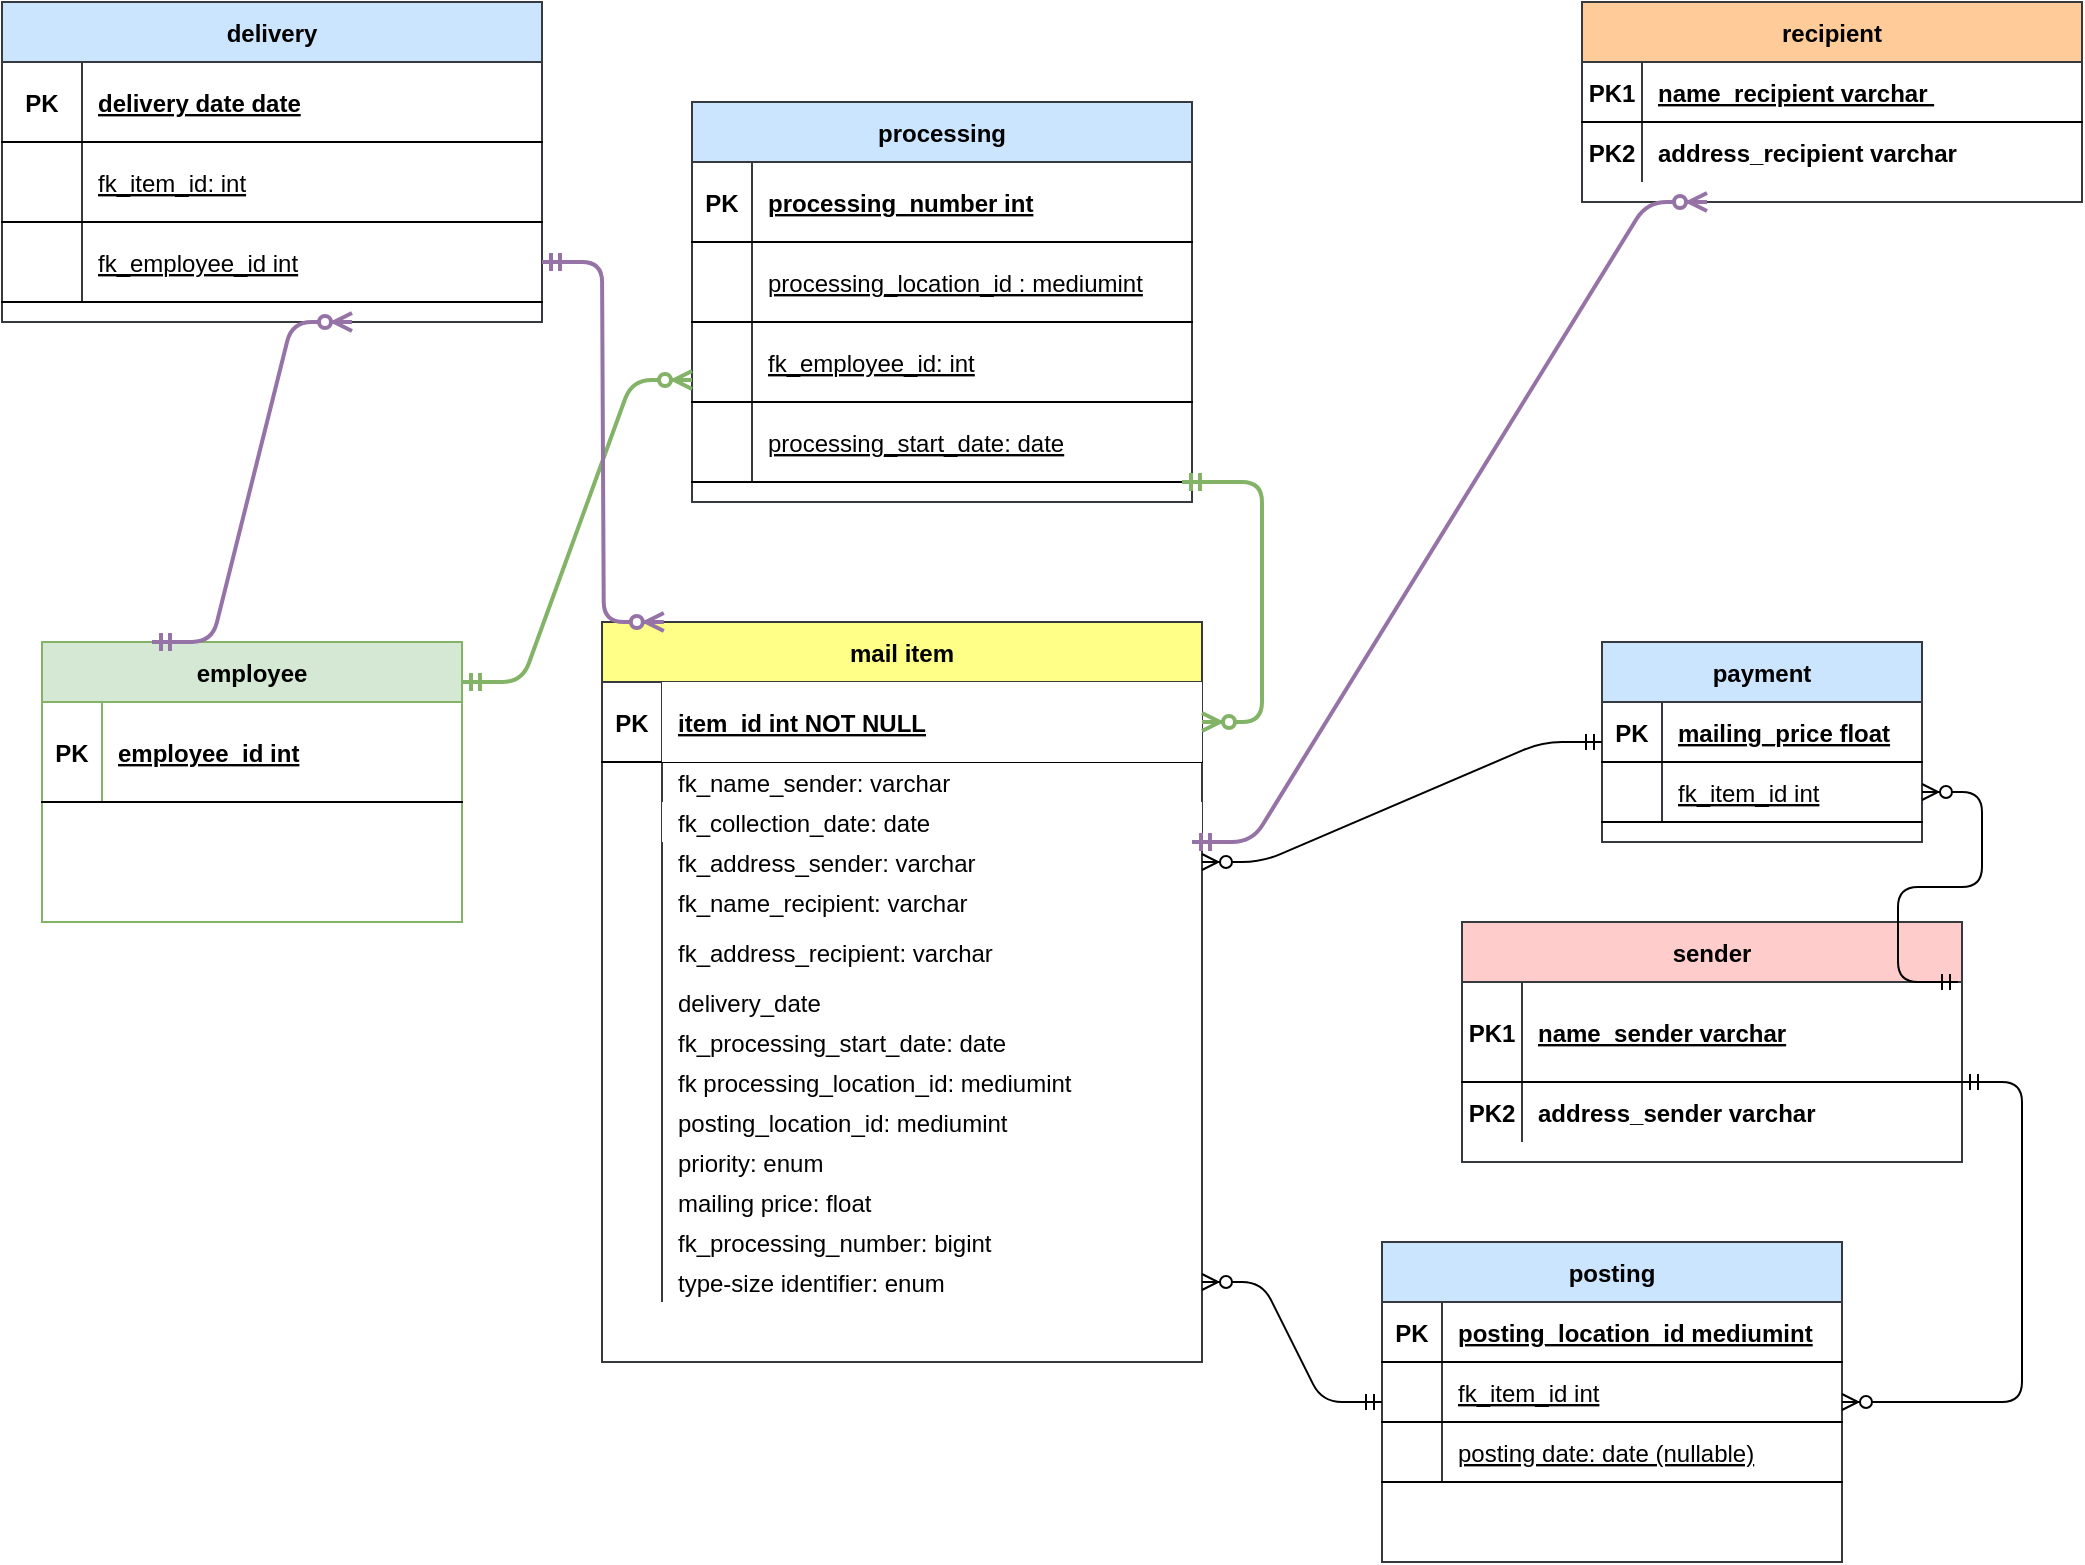 <mxfile version="13.6.2" type="device"><diagram id="R2lEEEUBdFMjLlhIrx00" name="Page-1"><mxGraphModel dx="868" dy="492" grid="1" gridSize="10" guides="1" tooltips="1" connect="1" arrows="1" fold="1" page="1" pageScale="1" pageWidth="1100" pageHeight="850" math="0" shadow="0" extFonts="Permanent Marker^https://fonts.googleapis.com/css?family=Permanent+Marker"><root><mxCell id="0"/><mxCell id="1" parent="0"/><mxCell id="BK38zygmO4a3XmJDNrpy-70" value="delivery" style="shape=table;startSize=30;container=1;collapsible=1;childLayout=tableLayout;fixedRows=1;rowLines=0;fontStyle=1;align=center;resizeLast=1;fillColor=#cce5ff;strokeColor=#36393d;" parent="1" vertex="1"><mxGeometry x="30" y="50" width="270" height="160" as="geometry"/></mxCell><mxCell id="BK38zygmO4a3XmJDNrpy-71" value="" style="shape=partialRectangle;collapsible=0;dropTarget=0;pointerEvents=0;fillColor=none;points=[[0,0.5],[1,0.5]];portConstraint=eastwest;top=0;left=0;right=0;bottom=1;" parent="BK38zygmO4a3XmJDNrpy-70" vertex="1"><mxGeometry y="30" width="270" height="40" as="geometry"/></mxCell><mxCell id="BK38zygmO4a3XmJDNrpy-72" value="PK" style="shape=partialRectangle;overflow=hidden;connectable=0;fillColor=none;top=0;left=0;bottom=0;right=0;fontStyle=1;" parent="BK38zygmO4a3XmJDNrpy-71" vertex="1"><mxGeometry width="40" height="40" as="geometry"/></mxCell><mxCell id="BK38zygmO4a3XmJDNrpy-73" value="delivery date date" style="shape=partialRectangle;overflow=hidden;connectable=0;fillColor=none;top=0;left=0;bottom=0;right=0;align=left;spacingLeft=6;fontStyle=5;" parent="BK38zygmO4a3XmJDNrpy-71" vertex="1"><mxGeometry x="40" width="230" height="40" as="geometry"/></mxCell><mxCell id="pN4cOaqrdixhjaZD2MsB-4" value="" style="shape=partialRectangle;collapsible=0;dropTarget=0;pointerEvents=0;fillColor=none;points=[[0,0.5],[1,0.5]];portConstraint=eastwest;top=0;left=0;right=0;bottom=1;" parent="BK38zygmO4a3XmJDNrpy-70" vertex="1"><mxGeometry y="70" width="270" height="40" as="geometry"/></mxCell><mxCell id="pN4cOaqrdixhjaZD2MsB-5" value="" style="shape=partialRectangle;overflow=hidden;connectable=0;fillColor=none;top=0;left=0;bottom=0;right=0;fontStyle=1;" parent="pN4cOaqrdixhjaZD2MsB-4" vertex="1"><mxGeometry width="40" height="40" as="geometry"/></mxCell><mxCell id="pN4cOaqrdixhjaZD2MsB-6" value="fk_item_id: int" style="shape=partialRectangle;overflow=hidden;connectable=0;fillColor=none;top=0;left=0;bottom=0;right=0;align=left;spacingLeft=6;fontStyle=4;" parent="pN4cOaqrdixhjaZD2MsB-4" vertex="1"><mxGeometry x="40" width="230" height="40" as="geometry"/></mxCell><mxCell id="pN4cOaqrdixhjaZD2MsB-7" value="" style="shape=partialRectangle;collapsible=0;dropTarget=0;pointerEvents=0;fillColor=none;points=[[0,0.5],[1,0.5]];portConstraint=eastwest;top=0;left=0;right=0;bottom=1;" parent="BK38zygmO4a3XmJDNrpy-70" vertex="1"><mxGeometry y="110" width="270" height="40" as="geometry"/></mxCell><mxCell id="pN4cOaqrdixhjaZD2MsB-8" value="" style="shape=partialRectangle;overflow=hidden;connectable=0;fillColor=none;top=0;left=0;bottom=0;right=0;fontStyle=1;" parent="pN4cOaqrdixhjaZD2MsB-7" vertex="1"><mxGeometry width="40" height="40" as="geometry"/></mxCell><mxCell id="pN4cOaqrdixhjaZD2MsB-9" value="fk_employee_id int" style="shape=partialRectangle;overflow=hidden;connectable=0;fillColor=none;top=0;left=0;bottom=0;right=0;align=left;spacingLeft=6;fontStyle=4;" parent="pN4cOaqrdixhjaZD2MsB-7" vertex="1"><mxGeometry x="40" width="230" height="40" as="geometry"/></mxCell><mxCell id="C-vyLk0tnHw3VtMMgP7b-2" value="recipient" style="shape=table;startSize=30;container=1;collapsible=1;childLayout=tableLayout;fixedRows=1;rowLines=0;fontStyle=1;align=center;resizeLast=1;fillColor=#ffcc99;strokeColor=#36393d;" parent="1" vertex="1"><mxGeometry x="820" y="50" width="250" height="100" as="geometry"/></mxCell><mxCell id="C-vyLk0tnHw3VtMMgP7b-3" value="" style="shape=partialRectangle;collapsible=0;dropTarget=0;pointerEvents=0;fillColor=none;points=[[0,0.5],[1,0.5]];portConstraint=eastwest;top=0;left=0;right=0;bottom=1;" parent="C-vyLk0tnHw3VtMMgP7b-2" vertex="1"><mxGeometry y="30" width="250" height="30" as="geometry"/></mxCell><mxCell id="C-vyLk0tnHw3VtMMgP7b-4" value="PK1" style="shape=partialRectangle;overflow=hidden;connectable=0;fillColor=none;top=0;left=0;bottom=0;right=0;fontStyle=1;" parent="C-vyLk0tnHw3VtMMgP7b-3" vertex="1"><mxGeometry width="30" height="30" as="geometry"/></mxCell><mxCell id="C-vyLk0tnHw3VtMMgP7b-5" value="name_recipient varchar " style="shape=partialRectangle;overflow=hidden;connectable=0;fillColor=none;top=0;left=0;bottom=0;right=0;align=left;spacingLeft=6;fontStyle=5;" parent="C-vyLk0tnHw3VtMMgP7b-3" vertex="1"><mxGeometry x="30" width="220" height="30" as="geometry"/></mxCell><mxCell id="C-vyLk0tnHw3VtMMgP7b-6" value="" style="shape=partialRectangle;collapsible=0;dropTarget=0;pointerEvents=0;fillColor=none;points=[[0,0.5],[1,0.5]];portConstraint=eastwest;top=0;left=0;right=0;bottom=0;" parent="C-vyLk0tnHw3VtMMgP7b-2" vertex="1"><mxGeometry y="60" width="250" height="30" as="geometry"/></mxCell><mxCell id="C-vyLk0tnHw3VtMMgP7b-7" value="PK2" style="shape=partialRectangle;overflow=hidden;connectable=0;fillColor=none;top=0;left=0;bottom=0;right=0;fontStyle=1" parent="C-vyLk0tnHw3VtMMgP7b-6" vertex="1"><mxGeometry width="30" height="30" as="geometry"/></mxCell><mxCell id="C-vyLk0tnHw3VtMMgP7b-8" value="address_recipient varchar" style="shape=partialRectangle;overflow=hidden;connectable=0;fillColor=none;top=0;left=0;bottom=0;right=0;align=left;spacingLeft=6;fontStyle=1" parent="C-vyLk0tnHw3VtMMgP7b-6" vertex="1"><mxGeometry x="30" width="220" height="30" as="geometry"/></mxCell><mxCell id="C-vyLk0tnHw3VtMMgP7b-13" value="sender" style="shape=table;startSize=30;container=1;collapsible=1;childLayout=tableLayout;fixedRows=1;rowLines=0;fontStyle=1;align=center;resizeLast=1;flipH=1;fillColor=#ffcccc;strokeColor=#36393d;" parent="1" vertex="1"><mxGeometry x="760" y="510" width="250" height="120" as="geometry"/></mxCell><mxCell id="C-vyLk0tnHw3VtMMgP7b-14" value="" style="shape=partialRectangle;collapsible=0;dropTarget=0;pointerEvents=0;fillColor=none;points=[[0,0.5],[1,0.5]];portConstraint=eastwest;top=0;left=0;right=0;bottom=1;" parent="C-vyLk0tnHw3VtMMgP7b-13" vertex="1"><mxGeometry y="30" width="250" height="50" as="geometry"/></mxCell><mxCell id="C-vyLk0tnHw3VtMMgP7b-15" value="PK1" style="shape=partialRectangle;overflow=hidden;connectable=0;fillColor=none;top=0;left=0;bottom=0;right=0;fontStyle=1;" parent="C-vyLk0tnHw3VtMMgP7b-14" vertex="1"><mxGeometry width="30" height="50" as="geometry"/></mxCell><mxCell id="C-vyLk0tnHw3VtMMgP7b-16" value="name_sender varchar" style="shape=partialRectangle;overflow=hidden;connectable=0;fillColor=none;top=0;left=0;bottom=0;right=0;align=left;spacingLeft=6;fontStyle=5;" parent="C-vyLk0tnHw3VtMMgP7b-14" vertex="1"><mxGeometry x="30" width="220" height="50" as="geometry"/></mxCell><mxCell id="C-vyLk0tnHw3VtMMgP7b-17" value="" style="shape=partialRectangle;collapsible=0;dropTarget=0;pointerEvents=0;fillColor=none;points=[[0,0.5],[1,0.5]];portConstraint=eastwest;top=0;left=0;right=0;bottom=0;fontStyle=1" parent="C-vyLk0tnHw3VtMMgP7b-13" vertex="1"><mxGeometry y="80" width="250" height="30" as="geometry"/></mxCell><mxCell id="C-vyLk0tnHw3VtMMgP7b-18" value="PK2" style="shape=partialRectangle;overflow=hidden;connectable=0;fillColor=none;top=0;left=0;bottom=0;right=0;fontStyle=1" parent="C-vyLk0tnHw3VtMMgP7b-17" vertex="1"><mxGeometry width="30" height="30" as="geometry"/></mxCell><mxCell id="C-vyLk0tnHw3VtMMgP7b-19" value="address_sender varchar" style="shape=partialRectangle;overflow=hidden;connectable=0;fillColor=none;top=0;left=0;bottom=0;right=0;align=left;spacingLeft=6;fontStyle=1" parent="C-vyLk0tnHw3VtMMgP7b-17" vertex="1"><mxGeometry x="30" width="220" height="30" as="geometry"/></mxCell><mxCell id="BK38zygmO4a3XmJDNrpy-66" value="processing" style="shape=table;startSize=30;container=1;collapsible=1;childLayout=tableLayout;fixedRows=1;rowLines=0;fontStyle=1;align=center;resizeLast=1;fillColor=#cce5ff;strokeColor=#36393d;" parent="1" vertex="1"><mxGeometry x="375" y="100" width="250" height="200" as="geometry"/></mxCell><mxCell id="BK38zygmO4a3XmJDNrpy-67" value="" style="shape=partialRectangle;collapsible=0;dropTarget=0;pointerEvents=0;fillColor=none;points=[[0,0.5],[1,0.5]];portConstraint=eastwest;top=0;left=0;right=0;bottom=1;" parent="BK38zygmO4a3XmJDNrpy-66" vertex="1"><mxGeometry y="30" width="250" height="40" as="geometry"/></mxCell><mxCell id="BK38zygmO4a3XmJDNrpy-68" value="PK" style="shape=partialRectangle;overflow=hidden;connectable=0;fillColor=none;top=0;left=0;bottom=0;right=0;fontStyle=1;" parent="BK38zygmO4a3XmJDNrpy-67" vertex="1"><mxGeometry width="30" height="40" as="geometry"/></mxCell><mxCell id="BK38zygmO4a3XmJDNrpy-69" value="processing_number int" style="shape=partialRectangle;overflow=hidden;connectable=0;fillColor=none;top=0;left=0;bottom=0;right=0;align=left;spacingLeft=6;fontStyle=5;" parent="BK38zygmO4a3XmJDNrpy-67" vertex="1"><mxGeometry x="30" width="220" height="40" as="geometry"/></mxCell><mxCell id="pN4cOaqrdixhjaZD2MsB-16" value="" style="shape=partialRectangle;collapsible=0;dropTarget=0;pointerEvents=0;fillColor=none;points=[[0,0.5],[1,0.5]];portConstraint=eastwest;top=0;left=0;right=0;bottom=1;fontStyle=0" parent="BK38zygmO4a3XmJDNrpy-66" vertex="1"><mxGeometry y="70" width="250" height="40" as="geometry"/></mxCell><mxCell id="pN4cOaqrdixhjaZD2MsB-17" value="" style="shape=partialRectangle;overflow=hidden;connectable=0;fillColor=none;top=0;left=0;bottom=0;right=0;fontStyle=1;" parent="pN4cOaqrdixhjaZD2MsB-16" vertex="1"><mxGeometry width="30" height="40" as="geometry"/></mxCell><mxCell id="pN4cOaqrdixhjaZD2MsB-18" value="processing_location_id : mediumint" style="shape=partialRectangle;overflow=hidden;connectable=0;fillColor=none;top=0;left=0;bottom=0;right=0;align=left;spacingLeft=6;fontStyle=4;" parent="pN4cOaqrdixhjaZD2MsB-16" vertex="1"><mxGeometry x="30" width="220" height="40" as="geometry"/></mxCell><mxCell id="pN4cOaqrdixhjaZD2MsB-19" value="" style="shape=partialRectangle;collapsible=0;dropTarget=0;pointerEvents=0;fillColor=none;points=[[0,0.5],[1,0.5]];portConstraint=eastwest;top=0;left=0;right=0;bottom=1;" parent="BK38zygmO4a3XmJDNrpy-66" vertex="1"><mxGeometry y="110" width="250" height="40" as="geometry"/></mxCell><mxCell id="pN4cOaqrdixhjaZD2MsB-20" value="" style="shape=partialRectangle;overflow=hidden;connectable=0;fillColor=none;top=0;left=0;bottom=0;right=0;fontStyle=1;" parent="pN4cOaqrdixhjaZD2MsB-19" vertex="1"><mxGeometry width="30" height="40" as="geometry"/></mxCell><mxCell id="pN4cOaqrdixhjaZD2MsB-21" value="fk_employee_id: int" style="shape=partialRectangle;overflow=hidden;connectable=0;fillColor=none;top=0;left=0;bottom=0;right=0;align=left;spacingLeft=6;fontStyle=4;" parent="pN4cOaqrdixhjaZD2MsB-19" vertex="1"><mxGeometry x="30" width="220" height="40" as="geometry"/></mxCell><mxCell id="pN4cOaqrdixhjaZD2MsB-22" value="" style="shape=partialRectangle;collapsible=0;dropTarget=0;pointerEvents=0;fillColor=none;points=[[0,0.5],[1,0.5]];portConstraint=eastwest;top=0;left=0;right=0;bottom=1;" parent="BK38zygmO4a3XmJDNrpy-66" vertex="1"><mxGeometry y="150" width="250" height="40" as="geometry"/></mxCell><mxCell id="pN4cOaqrdixhjaZD2MsB-23" value="" style="shape=partialRectangle;overflow=hidden;connectable=0;fillColor=none;top=0;left=0;bottom=0;right=0;fontStyle=1;" parent="pN4cOaqrdixhjaZD2MsB-22" vertex="1"><mxGeometry width="30" height="40" as="geometry"/></mxCell><mxCell id="pN4cOaqrdixhjaZD2MsB-24" value="processing_start_date: date" style="shape=partialRectangle;overflow=hidden;connectable=0;fillColor=none;top=0;left=0;bottom=0;right=0;align=left;spacingLeft=6;fontStyle=4;" parent="pN4cOaqrdixhjaZD2MsB-22" vertex="1"><mxGeometry x="30" width="220" height="40" as="geometry"/></mxCell><mxCell id="BK38zygmO4a3XmJDNrpy-1" value="employee" style="shape=table;startSize=30;container=1;collapsible=1;childLayout=tableLayout;fixedRows=1;rowLines=0;fontStyle=1;align=center;resizeLast=1;fillColor=#d5e8d4;strokeColor=#82b366;" parent="1" vertex="1"><mxGeometry x="50" y="370" width="210" height="140" as="geometry"/></mxCell><mxCell id="BK38zygmO4a3XmJDNrpy-2" value="" style="shape=partialRectangle;collapsible=0;dropTarget=0;pointerEvents=0;fillColor=none;points=[[0,0.5],[1,0.5]];portConstraint=eastwest;top=0;left=0;right=0;bottom=1;" parent="BK38zygmO4a3XmJDNrpy-1" vertex="1"><mxGeometry y="30" width="210" height="50" as="geometry"/></mxCell><mxCell id="BK38zygmO4a3XmJDNrpy-3" value="PK" style="shape=partialRectangle;overflow=hidden;connectable=0;fillColor=none;top=0;left=0;bottom=0;right=0;fontStyle=1;" parent="BK38zygmO4a3XmJDNrpy-2" vertex="1"><mxGeometry width="30" height="50" as="geometry"/></mxCell><mxCell id="BK38zygmO4a3XmJDNrpy-4" value="employee_id int" style="shape=partialRectangle;overflow=hidden;connectable=0;fillColor=none;top=0;left=0;bottom=0;right=0;align=left;spacingLeft=6;fontStyle=5;" parent="BK38zygmO4a3XmJDNrpy-2" vertex="1"><mxGeometry x="30" width="180" height="50" as="geometry"/></mxCell><mxCell id="pN4cOaqrdixhjaZD2MsB-28" value="payment" style="shape=table;startSize=30;container=1;collapsible=1;childLayout=tableLayout;fixedRows=1;rowLines=0;fontStyle=1;align=center;resizeLast=1;fillColor=#cce5ff;strokeColor=#36393d;" parent="1" vertex="1"><mxGeometry x="830" y="370" width="160" height="100" as="geometry"/></mxCell><mxCell id="pN4cOaqrdixhjaZD2MsB-29" value="" style="shape=partialRectangle;collapsible=0;dropTarget=0;pointerEvents=0;fillColor=none;points=[[0,0.5],[1,0.5]];portConstraint=eastwest;top=0;left=0;right=0;bottom=1;" parent="pN4cOaqrdixhjaZD2MsB-28" vertex="1"><mxGeometry y="30" width="160" height="30" as="geometry"/></mxCell><mxCell id="pN4cOaqrdixhjaZD2MsB-30" value="PK" style="shape=partialRectangle;overflow=hidden;connectable=0;fillColor=none;top=0;left=0;bottom=0;right=0;fontStyle=1;" parent="pN4cOaqrdixhjaZD2MsB-29" vertex="1"><mxGeometry width="30" height="30" as="geometry"/></mxCell><mxCell id="pN4cOaqrdixhjaZD2MsB-31" value="mailing_price float" style="shape=partialRectangle;overflow=hidden;connectable=0;fillColor=none;top=0;left=0;bottom=0;right=0;align=left;spacingLeft=6;fontStyle=5;" parent="pN4cOaqrdixhjaZD2MsB-29" vertex="1"><mxGeometry x="30" width="130" height="30" as="geometry"/></mxCell><mxCell id="pN4cOaqrdixhjaZD2MsB-32" value="" style="shape=partialRectangle;collapsible=0;dropTarget=0;pointerEvents=0;fillColor=none;points=[[0,0.5],[1,0.5]];portConstraint=eastwest;top=0;left=0;right=0;bottom=1;" parent="pN4cOaqrdixhjaZD2MsB-28" vertex="1"><mxGeometry y="60" width="160" height="30" as="geometry"/></mxCell><mxCell id="pN4cOaqrdixhjaZD2MsB-33" value="" style="shape=partialRectangle;overflow=hidden;connectable=0;fillColor=none;top=0;left=0;bottom=0;right=0;fontStyle=1;" parent="pN4cOaqrdixhjaZD2MsB-32" vertex="1"><mxGeometry width="30" height="30" as="geometry"/></mxCell><mxCell id="pN4cOaqrdixhjaZD2MsB-34" value="fk_item_id int" style="shape=partialRectangle;overflow=hidden;connectable=0;fillColor=none;top=0;left=0;bottom=0;right=0;align=left;spacingLeft=6;fontStyle=4;" parent="pN4cOaqrdixhjaZD2MsB-32" vertex="1"><mxGeometry x="30" width="130" height="30" as="geometry"/></mxCell><mxCell id="pN4cOaqrdixhjaZD2MsB-35" value="posting" style="shape=table;startSize=30;container=1;collapsible=1;childLayout=tableLayout;fixedRows=1;rowLines=0;fontStyle=1;align=center;resizeLast=1;fillColor=#cce5ff;strokeColor=#36393d;" parent="1" vertex="1"><mxGeometry x="720" y="670" width="230" height="160" as="geometry"/></mxCell><mxCell id="pN4cOaqrdixhjaZD2MsB-36" value="" style="shape=partialRectangle;collapsible=0;dropTarget=0;pointerEvents=0;fillColor=none;points=[[0,0.5],[1,0.5]];portConstraint=eastwest;top=0;left=0;right=0;bottom=1;" parent="pN4cOaqrdixhjaZD2MsB-35" vertex="1"><mxGeometry y="30" width="230" height="30" as="geometry"/></mxCell><mxCell id="pN4cOaqrdixhjaZD2MsB-37" value="PK" style="shape=partialRectangle;overflow=hidden;connectable=0;fillColor=none;top=0;left=0;bottom=0;right=0;fontStyle=1;" parent="pN4cOaqrdixhjaZD2MsB-36" vertex="1"><mxGeometry width="30" height="30" as="geometry"/></mxCell><mxCell id="pN4cOaqrdixhjaZD2MsB-38" value="posting_location_id mediumint" style="shape=partialRectangle;overflow=hidden;connectable=0;fillColor=none;top=0;left=0;bottom=0;right=0;align=left;spacingLeft=6;fontStyle=5;" parent="pN4cOaqrdixhjaZD2MsB-36" vertex="1"><mxGeometry x="30" width="200" height="30" as="geometry"/></mxCell><mxCell id="pN4cOaqrdixhjaZD2MsB-39" value="" style="shape=partialRectangle;collapsible=0;dropTarget=0;pointerEvents=0;fillColor=none;points=[[0,0.5],[1,0.5]];portConstraint=eastwest;top=0;left=0;right=0;bottom=1;" parent="pN4cOaqrdixhjaZD2MsB-35" vertex="1"><mxGeometry y="60" width="230" height="30" as="geometry"/></mxCell><mxCell id="pN4cOaqrdixhjaZD2MsB-40" value="" style="shape=partialRectangle;overflow=hidden;connectable=0;fillColor=none;top=0;left=0;bottom=0;right=0;fontStyle=1;" parent="pN4cOaqrdixhjaZD2MsB-39" vertex="1"><mxGeometry width="30" height="30" as="geometry"/></mxCell><mxCell id="pN4cOaqrdixhjaZD2MsB-41" value="fk_item_id int" style="shape=partialRectangle;overflow=hidden;connectable=0;fillColor=none;top=0;left=0;bottom=0;right=0;align=left;spacingLeft=6;fontStyle=4;" parent="pN4cOaqrdixhjaZD2MsB-39" vertex="1"><mxGeometry x="30" width="200" height="30" as="geometry"/></mxCell><mxCell id="pN4cOaqrdixhjaZD2MsB-42" value="" style="shape=partialRectangle;collapsible=0;dropTarget=0;pointerEvents=0;fillColor=none;points=[[0,0.5],[1,0.5]];portConstraint=eastwest;top=0;left=0;right=0;bottom=1;" parent="pN4cOaqrdixhjaZD2MsB-35" vertex="1"><mxGeometry y="90" width="230" height="30" as="geometry"/></mxCell><mxCell id="pN4cOaqrdixhjaZD2MsB-43" value="" style="shape=partialRectangle;overflow=hidden;connectable=0;fillColor=none;top=0;left=0;bottom=0;right=0;fontStyle=1;" parent="pN4cOaqrdixhjaZD2MsB-42" vertex="1"><mxGeometry width="30" height="30" as="geometry"/></mxCell><mxCell id="pN4cOaqrdixhjaZD2MsB-44" value="posting date: date (nullable)" style="shape=partialRectangle;overflow=hidden;connectable=0;fillColor=none;top=0;left=0;bottom=0;right=0;align=left;spacingLeft=6;fontStyle=4;" parent="pN4cOaqrdixhjaZD2MsB-42" vertex="1"><mxGeometry x="30" width="200" height="30" as="geometry"/></mxCell><mxCell id="C-vyLk0tnHw3VtMMgP7b-23" value="mail item" style="shape=table;startSize=30;container=1;collapsible=1;childLayout=tableLayout;fixedRows=1;rowLines=0;fontStyle=1;align=center;resizeLast=1;fillColor=#ffff88;strokeColor=#36393d;" parent="1" vertex="1"><mxGeometry x="330" y="360" width="300" height="370" as="geometry"/></mxCell><mxCell id="C-vyLk0tnHw3VtMMgP7b-24" value="" style="shape=partialRectangle;collapsible=0;dropTarget=0;pointerEvents=0;fillColor=none;points=[[0,0.5],[1,0.5]];portConstraint=eastwest;top=0;left=0;right=0;bottom=1;" parent="C-vyLk0tnHw3VtMMgP7b-23" vertex="1"><mxGeometry y="30" width="300" height="40" as="geometry"/></mxCell><mxCell id="C-vyLk0tnHw3VtMMgP7b-25" value="PK" style="shape=partialRectangle;overflow=hidden;connectable=0;fillColor=none;top=0;left=0;bottom=0;right=0;fontStyle=1;" parent="C-vyLk0tnHw3VtMMgP7b-24" vertex="1"><mxGeometry width="30" height="40" as="geometry"/></mxCell><mxCell id="C-vyLk0tnHw3VtMMgP7b-26" value="item_id int NOT NULL " style="shape=partialRectangle;overflow=hidden;connectable=0;top=0;left=0;bottom=0;right=0;align=left;spacingLeft=6;fontStyle=5;" parent="C-vyLk0tnHw3VtMMgP7b-24" vertex="1"><mxGeometry x="30" width="270" height="40" as="geometry"/></mxCell><mxCell id="C-vyLk0tnHw3VtMMgP7b-27" value="" style="shape=partialRectangle;collapsible=0;dropTarget=0;pointerEvents=0;fillColor=none;points=[[0,0.5],[1,0.5]];portConstraint=eastwest;top=0;left=0;right=0;bottom=0;" parent="C-vyLk0tnHw3VtMMgP7b-23" vertex="1"><mxGeometry y="70" width="300" height="20" as="geometry"/></mxCell><mxCell id="C-vyLk0tnHw3VtMMgP7b-28" value="" style="shape=partialRectangle;overflow=hidden;connectable=0;fillColor=none;top=0;left=0;bottom=0;right=0;" parent="C-vyLk0tnHw3VtMMgP7b-27" vertex="1"><mxGeometry width="30" height="20" as="geometry"/></mxCell><mxCell id="C-vyLk0tnHw3VtMMgP7b-29" value="fk_name_sender: varchar" style="shape=partialRectangle;overflow=hidden;connectable=0;fillColor=none;top=0;left=0;bottom=0;right=0;align=left;spacingLeft=6;strokeColor=#FFFF99;" parent="C-vyLk0tnHw3VtMMgP7b-27" vertex="1"><mxGeometry x="30" width="270" height="20" as="geometry"/></mxCell><mxCell id="BK38zygmO4a3XmJDNrpy-11" value="" style="shape=partialRectangle;collapsible=0;dropTarget=0;pointerEvents=0;fillColor=none;points=[[0,0.5],[1,0.5]];portConstraint=eastwest;top=0;left=0;right=0;bottom=0;" parent="C-vyLk0tnHw3VtMMgP7b-23" vertex="1"><mxGeometry y="90" width="300" height="20" as="geometry"/></mxCell><mxCell id="BK38zygmO4a3XmJDNrpy-12" value="" style="shape=partialRectangle;overflow=hidden;connectable=0;fillColor=none;top=0;left=0;bottom=0;right=0;" parent="BK38zygmO4a3XmJDNrpy-11" vertex="1"><mxGeometry width="30" height="20" as="geometry"/></mxCell><mxCell id="BK38zygmO4a3XmJDNrpy-13" value="fk_collection_date: date" style="shape=partialRectangle;overflow=hidden;connectable=0;top=0;left=0;bottom=0;right=0;align=left;spacingLeft=6;" parent="BK38zygmO4a3XmJDNrpy-11" vertex="1"><mxGeometry x="30" width="270" height="20" as="geometry"/></mxCell><mxCell id="BK38zygmO4a3XmJDNrpy-26" value="" style="shape=partialRectangle;collapsible=0;dropTarget=0;pointerEvents=0;fillColor=none;points=[[0,0.5],[1,0.5]];portConstraint=eastwest;top=0;left=0;right=0;bottom=0;" parent="C-vyLk0tnHw3VtMMgP7b-23" vertex="1"><mxGeometry y="110" width="300" height="20" as="geometry"/></mxCell><mxCell id="BK38zygmO4a3XmJDNrpy-27" value="" style="shape=partialRectangle;overflow=hidden;connectable=0;fillColor=none;top=0;left=0;bottom=0;right=0;" parent="BK38zygmO4a3XmJDNrpy-26" vertex="1"><mxGeometry width="30" height="20" as="geometry"/></mxCell><mxCell id="BK38zygmO4a3XmJDNrpy-28" value="fk_address_sender: varchar" style="shape=partialRectangle;overflow=hidden;connectable=0;fillColor=none;top=0;left=0;bottom=0;right=0;align=left;spacingLeft=6;" parent="BK38zygmO4a3XmJDNrpy-26" vertex="1"><mxGeometry x="30" width="270" height="20" as="geometry"/></mxCell><mxCell id="BK38zygmO4a3XmJDNrpy-29" value="" style="shape=partialRectangle;collapsible=0;dropTarget=0;pointerEvents=0;fillColor=none;points=[[0,0.5],[1,0.5]];portConstraint=eastwest;top=0;left=0;right=0;bottom=0;" parent="C-vyLk0tnHw3VtMMgP7b-23" vertex="1"><mxGeometry y="130" width="300" height="20" as="geometry"/></mxCell><mxCell id="BK38zygmO4a3XmJDNrpy-30" value="" style="shape=partialRectangle;overflow=hidden;connectable=0;fillColor=none;top=0;left=0;bottom=0;right=0;" parent="BK38zygmO4a3XmJDNrpy-29" vertex="1"><mxGeometry width="30" height="20" as="geometry"/></mxCell><mxCell id="BK38zygmO4a3XmJDNrpy-31" value="fk_name_recipient: varchar" style="shape=partialRectangle;overflow=hidden;connectable=0;fillColor=none;top=0;left=0;bottom=0;right=0;align=left;spacingLeft=6;" parent="BK38zygmO4a3XmJDNrpy-29" vertex="1"><mxGeometry x="30" width="270" height="20" as="geometry"/></mxCell><mxCell id="BK38zygmO4a3XmJDNrpy-32" value="" style="shape=partialRectangle;collapsible=0;dropTarget=0;pointerEvents=0;fillColor=none;points=[[0,0.5],[1,0.5]];portConstraint=eastwest;top=0;left=0;right=0;bottom=0;" parent="C-vyLk0tnHw3VtMMgP7b-23" vertex="1"><mxGeometry y="150" width="300" height="30" as="geometry"/></mxCell><mxCell id="BK38zygmO4a3XmJDNrpy-33" value="" style="shape=partialRectangle;overflow=hidden;connectable=0;fillColor=none;top=0;left=0;bottom=0;right=0;" parent="BK38zygmO4a3XmJDNrpy-32" vertex="1"><mxGeometry width="30" height="30" as="geometry"/></mxCell><mxCell id="BK38zygmO4a3XmJDNrpy-34" value="fk_address_recipient: varchar" style="shape=partialRectangle;overflow=hidden;connectable=0;fillColor=none;top=0;left=0;bottom=0;right=0;align=left;spacingLeft=6;strokeColor=#FFFF99;" parent="BK38zygmO4a3XmJDNrpy-32" vertex="1"><mxGeometry x="30" width="270" height="30" as="geometry"/></mxCell><mxCell id="BK38zygmO4a3XmJDNrpy-35" value="" style="shape=partialRectangle;collapsible=0;dropTarget=0;pointerEvents=0;fillColor=none;points=[[0,0.5],[1,0.5]];portConstraint=eastwest;top=0;left=0;right=0;bottom=0;" parent="C-vyLk0tnHw3VtMMgP7b-23" vertex="1"><mxGeometry y="180" width="300" height="20" as="geometry"/></mxCell><mxCell id="BK38zygmO4a3XmJDNrpy-36" value="" style="shape=partialRectangle;overflow=hidden;connectable=0;fillColor=none;top=0;left=0;bottom=0;right=0;" parent="BK38zygmO4a3XmJDNrpy-35" vertex="1"><mxGeometry width="30" height="20" as="geometry"/></mxCell><mxCell id="BK38zygmO4a3XmJDNrpy-37" value="delivery_date" style="shape=partialRectangle;overflow=hidden;connectable=0;fillColor=none;top=0;left=0;bottom=0;right=0;align=left;spacingLeft=6;strokeColor=#FFFF99;" parent="BK38zygmO4a3XmJDNrpy-35" vertex="1"><mxGeometry x="30" width="270" height="20" as="geometry"/></mxCell><mxCell id="BK38zygmO4a3XmJDNrpy-38" value="" style="shape=partialRectangle;collapsible=0;dropTarget=0;pointerEvents=0;fillColor=none;points=[[0,0.5],[1,0.5]];portConstraint=eastwest;top=0;left=0;right=0;bottom=0;" parent="C-vyLk0tnHw3VtMMgP7b-23" vertex="1"><mxGeometry y="200" width="300" height="20" as="geometry"/></mxCell><mxCell id="BK38zygmO4a3XmJDNrpy-39" value="" style="shape=partialRectangle;overflow=hidden;connectable=0;fillColor=none;top=0;left=0;bottom=0;right=0;" parent="BK38zygmO4a3XmJDNrpy-38" vertex="1"><mxGeometry width="30" height="20" as="geometry"/></mxCell><mxCell id="BK38zygmO4a3XmJDNrpy-40" value="fk_processing_start_date: date" style="shape=partialRectangle;overflow=hidden;connectable=0;fillColor=none;top=0;left=0;bottom=0;right=0;align=left;spacingLeft=6;" parent="BK38zygmO4a3XmJDNrpy-38" vertex="1"><mxGeometry x="30" width="270" height="20" as="geometry"/></mxCell><mxCell id="BK38zygmO4a3XmJDNrpy-41" value="" style="shape=partialRectangle;collapsible=0;dropTarget=0;pointerEvents=0;fillColor=none;points=[[0,0.5],[1,0.5]];portConstraint=eastwest;top=0;left=0;right=0;bottom=0;" parent="C-vyLk0tnHw3VtMMgP7b-23" vertex="1"><mxGeometry y="220" width="300" height="20" as="geometry"/></mxCell><mxCell id="BK38zygmO4a3XmJDNrpy-42" value="" style="shape=partialRectangle;overflow=hidden;connectable=0;fillColor=none;top=0;left=0;bottom=0;right=0;" parent="BK38zygmO4a3XmJDNrpy-41" vertex="1"><mxGeometry width="30" height="20" as="geometry"/></mxCell><mxCell id="BK38zygmO4a3XmJDNrpy-43" value="fk processing_location_id: mediumint" style="shape=partialRectangle;overflow=hidden;connectable=0;fillColor=none;top=0;left=0;bottom=0;right=0;align=left;spacingLeft=6;strokeColor=#FFFF99;" parent="BK38zygmO4a3XmJDNrpy-41" vertex="1"><mxGeometry x="30" width="270" height="20" as="geometry"/></mxCell><mxCell id="BK38zygmO4a3XmJDNrpy-44" value="" style="shape=partialRectangle;collapsible=0;dropTarget=0;pointerEvents=0;fillColor=none;points=[[0,0.5],[1,0.5]];portConstraint=eastwest;top=0;left=0;right=0;bottom=0;" parent="C-vyLk0tnHw3VtMMgP7b-23" vertex="1"><mxGeometry y="240" width="300" height="20" as="geometry"/></mxCell><mxCell id="BK38zygmO4a3XmJDNrpy-45" value="" style="shape=partialRectangle;overflow=hidden;connectable=0;fillColor=none;top=0;left=0;bottom=0;right=0;" parent="BK38zygmO4a3XmJDNrpy-44" vertex="1"><mxGeometry width="30" height="20" as="geometry"/></mxCell><mxCell id="BK38zygmO4a3XmJDNrpy-46" value="posting_location_id: mediumint" style="shape=partialRectangle;overflow=hidden;connectable=0;fillColor=none;top=0;left=0;bottom=0;right=0;align=left;spacingLeft=6;" parent="BK38zygmO4a3XmJDNrpy-44" vertex="1"><mxGeometry x="30" width="270" height="20" as="geometry"/></mxCell><mxCell id="BK38zygmO4a3XmJDNrpy-47" value="" style="shape=partialRectangle;collapsible=0;dropTarget=0;pointerEvents=0;fillColor=none;points=[[0,0.5],[1,0.5]];portConstraint=eastwest;top=0;left=0;right=0;bottom=0;" parent="C-vyLk0tnHw3VtMMgP7b-23" vertex="1"><mxGeometry y="260" width="300" height="20" as="geometry"/></mxCell><mxCell id="BK38zygmO4a3XmJDNrpy-48" value="" style="shape=partialRectangle;overflow=hidden;connectable=0;fillColor=none;top=0;left=0;bottom=0;right=0;" parent="BK38zygmO4a3XmJDNrpy-47" vertex="1"><mxGeometry width="30" height="20" as="geometry"/></mxCell><mxCell id="BK38zygmO4a3XmJDNrpy-49" value="priority: enum" style="shape=partialRectangle;overflow=hidden;connectable=0;fillColor=none;top=0;left=0;bottom=0;right=0;align=left;spacingLeft=6;" parent="BK38zygmO4a3XmJDNrpy-47" vertex="1"><mxGeometry x="30" width="270" height="20" as="geometry"/></mxCell><mxCell id="BK38zygmO4a3XmJDNrpy-50" value="" style="shape=partialRectangle;collapsible=0;dropTarget=0;pointerEvents=0;fillColor=none;points=[[0,0.5],[1,0.5]];portConstraint=eastwest;top=0;left=0;right=0;bottom=0;" parent="C-vyLk0tnHw3VtMMgP7b-23" vertex="1"><mxGeometry y="280" width="300" height="20" as="geometry"/></mxCell><mxCell id="BK38zygmO4a3XmJDNrpy-51" value="" style="shape=partialRectangle;overflow=hidden;connectable=0;fillColor=none;top=0;left=0;bottom=0;right=0;" parent="BK38zygmO4a3XmJDNrpy-50" vertex="1"><mxGeometry width="30" height="20" as="geometry"/></mxCell><mxCell id="BK38zygmO4a3XmJDNrpy-52" value="mailing price: float" style="shape=partialRectangle;overflow=hidden;connectable=0;fillColor=none;top=0;left=0;bottom=0;right=0;align=left;spacingLeft=6;" parent="BK38zygmO4a3XmJDNrpy-50" vertex="1"><mxGeometry x="30" width="270" height="20" as="geometry"/></mxCell><mxCell id="BK38zygmO4a3XmJDNrpy-53" value="" style="shape=partialRectangle;collapsible=0;dropTarget=0;pointerEvents=0;fillColor=none;points=[[0,0.5],[1,0.5]];portConstraint=eastwest;top=0;left=0;right=0;bottom=0;" parent="C-vyLk0tnHw3VtMMgP7b-23" vertex="1"><mxGeometry y="300" width="300" height="20" as="geometry"/></mxCell><mxCell id="BK38zygmO4a3XmJDNrpy-54" value="" style="shape=partialRectangle;overflow=hidden;connectable=0;fillColor=none;top=0;left=0;bottom=0;right=0;" parent="BK38zygmO4a3XmJDNrpy-53" vertex="1"><mxGeometry width="30" height="20" as="geometry"/></mxCell><mxCell id="BK38zygmO4a3XmJDNrpy-55" value="fk_processing_number: bigint" style="shape=partialRectangle;overflow=hidden;connectable=0;fillColor=none;top=0;left=0;bottom=0;right=0;align=left;spacingLeft=6;" parent="BK38zygmO4a3XmJDNrpy-53" vertex="1"><mxGeometry x="30" width="270" height="20" as="geometry"/></mxCell><mxCell id="BK38zygmO4a3XmJDNrpy-56" value="" style="shape=partialRectangle;collapsible=0;dropTarget=0;pointerEvents=0;fillColor=none;points=[[0,0.5],[1,0.5]];portConstraint=eastwest;top=0;left=0;right=0;bottom=0;" parent="C-vyLk0tnHw3VtMMgP7b-23" vertex="1"><mxGeometry y="320" width="300" height="20" as="geometry"/></mxCell><mxCell id="BK38zygmO4a3XmJDNrpy-57" value="" style="shape=partialRectangle;overflow=hidden;connectable=0;fillColor=none;top=0;left=0;bottom=0;right=0;" parent="BK38zygmO4a3XmJDNrpy-56" vertex="1"><mxGeometry width="30" height="20" as="geometry"/></mxCell><mxCell id="BK38zygmO4a3XmJDNrpy-58" value="type-size identifier: enum" style="shape=partialRectangle;overflow=hidden;connectable=0;fillColor=none;top=0;left=0;bottom=0;right=0;align=left;spacingLeft=6;strokeColor=#FFFF99;" parent="BK38zygmO4a3XmJDNrpy-56" vertex="1"><mxGeometry x="30" width="270" height="20" as="geometry"/></mxCell><mxCell id="pN4cOaqrdixhjaZD2MsB-59" value="" style="edgeStyle=entityRelationEdgeStyle;fontSize=12;html=1;endArrow=ERzeroToMany;startArrow=ERmandOne;entryX=0;entryY=0.725;entryDx=0;entryDy=0;entryPerimeter=0;fillColor=#d5e8d4;strokeColor=#82b366;strokeWidth=2;" parent="1" target="pN4cOaqrdixhjaZD2MsB-19" edge="1"><mxGeometry width="100" height="100" relative="1" as="geometry"><mxPoint x="260" y="390" as="sourcePoint"/><mxPoint x="360" y="290" as="targetPoint"/></mxGeometry></mxCell><mxCell id="pN4cOaqrdixhjaZD2MsB-61" value="" style="edgeStyle=entityRelationEdgeStyle;fontSize=12;html=1;endArrow=ERzeroToMany;startArrow=ERmandOne;fillColor=#d5e8d4;strokeColor=#82b366;strokeWidth=2;" parent="1" target="C-vyLk0tnHw3VtMMgP7b-24" edge="1"><mxGeometry width="100" height="100" relative="1" as="geometry"><mxPoint x="620" y="290" as="sourcePoint"/><mxPoint x="735" y="170" as="targetPoint"/></mxGeometry></mxCell><mxCell id="pN4cOaqrdixhjaZD2MsB-62" value="" style="edgeStyle=entityRelationEdgeStyle;fontSize=12;html=1;endArrow=ERzeroToMany;startArrow=ERmandOne;" parent="1" target="pN4cOaqrdixhjaZD2MsB-35" edge="1"><mxGeometry width="100" height="100" relative="1" as="geometry"><mxPoint x="1010" y="590" as="sourcePoint"/><mxPoint x="1020" y="710" as="targetPoint"/></mxGeometry></mxCell><mxCell id="pN4cOaqrdixhjaZD2MsB-64" value="" style="edgeStyle=entityRelationEdgeStyle;fontSize=12;html=1;endArrow=ERzeroToMany;startArrow=ERmandOne;" parent="1" source="pN4cOaqrdixhjaZD2MsB-35" target="BK38zygmO4a3XmJDNrpy-56" edge="1"><mxGeometry width="100" height="100" relative="1" as="geometry"><mxPoint x="710" y="730" as="sourcePoint"/><mxPoint x="590" y="730" as="targetPoint"/></mxGeometry></mxCell><mxCell id="pN4cOaqrdixhjaZD2MsB-65" value="" style="edgeStyle=entityRelationEdgeStyle;fontSize=12;html=1;endArrow=ERzeroToMany;startArrow=ERmandOne;exitX=0.992;exitY=0;exitDx=0;exitDy=0;exitPerimeter=0;" parent="1" source="C-vyLk0tnHw3VtMMgP7b-14" target="pN4cOaqrdixhjaZD2MsB-32" edge="1"><mxGeometry width="100" height="100" relative="1" as="geometry"><mxPoint x="1020" y="520" as="sourcePoint"/><mxPoint x="930" y="480" as="targetPoint"/></mxGeometry></mxCell><mxCell id="pN4cOaqrdixhjaZD2MsB-66" value="" style="edgeStyle=entityRelationEdgeStyle;fontSize=12;html=1;endArrow=ERzeroToMany;startArrow=ERmandOne;" parent="1" source="pN4cOaqrdixhjaZD2MsB-28" target="BK38zygmO4a3XmJDNrpy-26" edge="1"><mxGeometry width="100" height="100" relative="1" as="geometry"><mxPoint x="768" y="485" as="sourcePoint"/><mxPoint x="750" y="390" as="targetPoint"/></mxGeometry></mxCell><mxCell id="pN4cOaqrdixhjaZD2MsB-67" value="" style="edgeStyle=entityRelationEdgeStyle;fontSize=12;html=1;endArrow=ERzeroToMany;startArrow=ERmandOne;fillColor=#e1d5e7;strokeColor=#9673a6;strokeWidth=2;" parent="1" edge="1"><mxGeometry width="100" height="100" relative="1" as="geometry"><mxPoint x="105" y="370" as="sourcePoint"/><mxPoint x="205" y="210" as="targetPoint"/></mxGeometry></mxCell><mxCell id="pN4cOaqrdixhjaZD2MsB-68" value="" style="edgeStyle=entityRelationEdgeStyle;fontSize=12;html=1;endArrow=ERzeroToMany;startArrow=ERmandOne;exitX=1;exitY=0.5;exitDx=0;exitDy=0;entryX=0.103;entryY=0;entryDx=0;entryDy=0;entryPerimeter=0;fillColor=#e1d5e7;strokeColor=#9673a6;strokeWidth=2;" parent="1" source="pN4cOaqrdixhjaZD2MsB-7" target="C-vyLk0tnHw3VtMMgP7b-23" edge="1"><mxGeometry width="100" height="100" relative="1" as="geometry"><mxPoint x="230" y="340" as="sourcePoint"/><mxPoint x="310" y="250" as="targetPoint"/></mxGeometry></mxCell><mxCell id="pN4cOaqrdixhjaZD2MsB-69" value="" style="edgeStyle=entityRelationEdgeStyle;fontSize=12;html=1;endArrow=ERzeroToMany;startArrow=ERmandOne;entryX=0.25;entryY=1;entryDx=0;entryDy=0;fillColor=#e1d5e7;strokeColor=#9673a6;strokeWidth=2;" parent="1" target="C-vyLk0tnHw3VtMMgP7b-2" edge="1"><mxGeometry width="100" height="100" relative="1" as="geometry"><mxPoint x="625" y="470" as="sourcePoint"/><mxPoint x="725" y="310" as="targetPoint"/></mxGeometry></mxCell></root></mxGraphModel></diagram></mxfile>